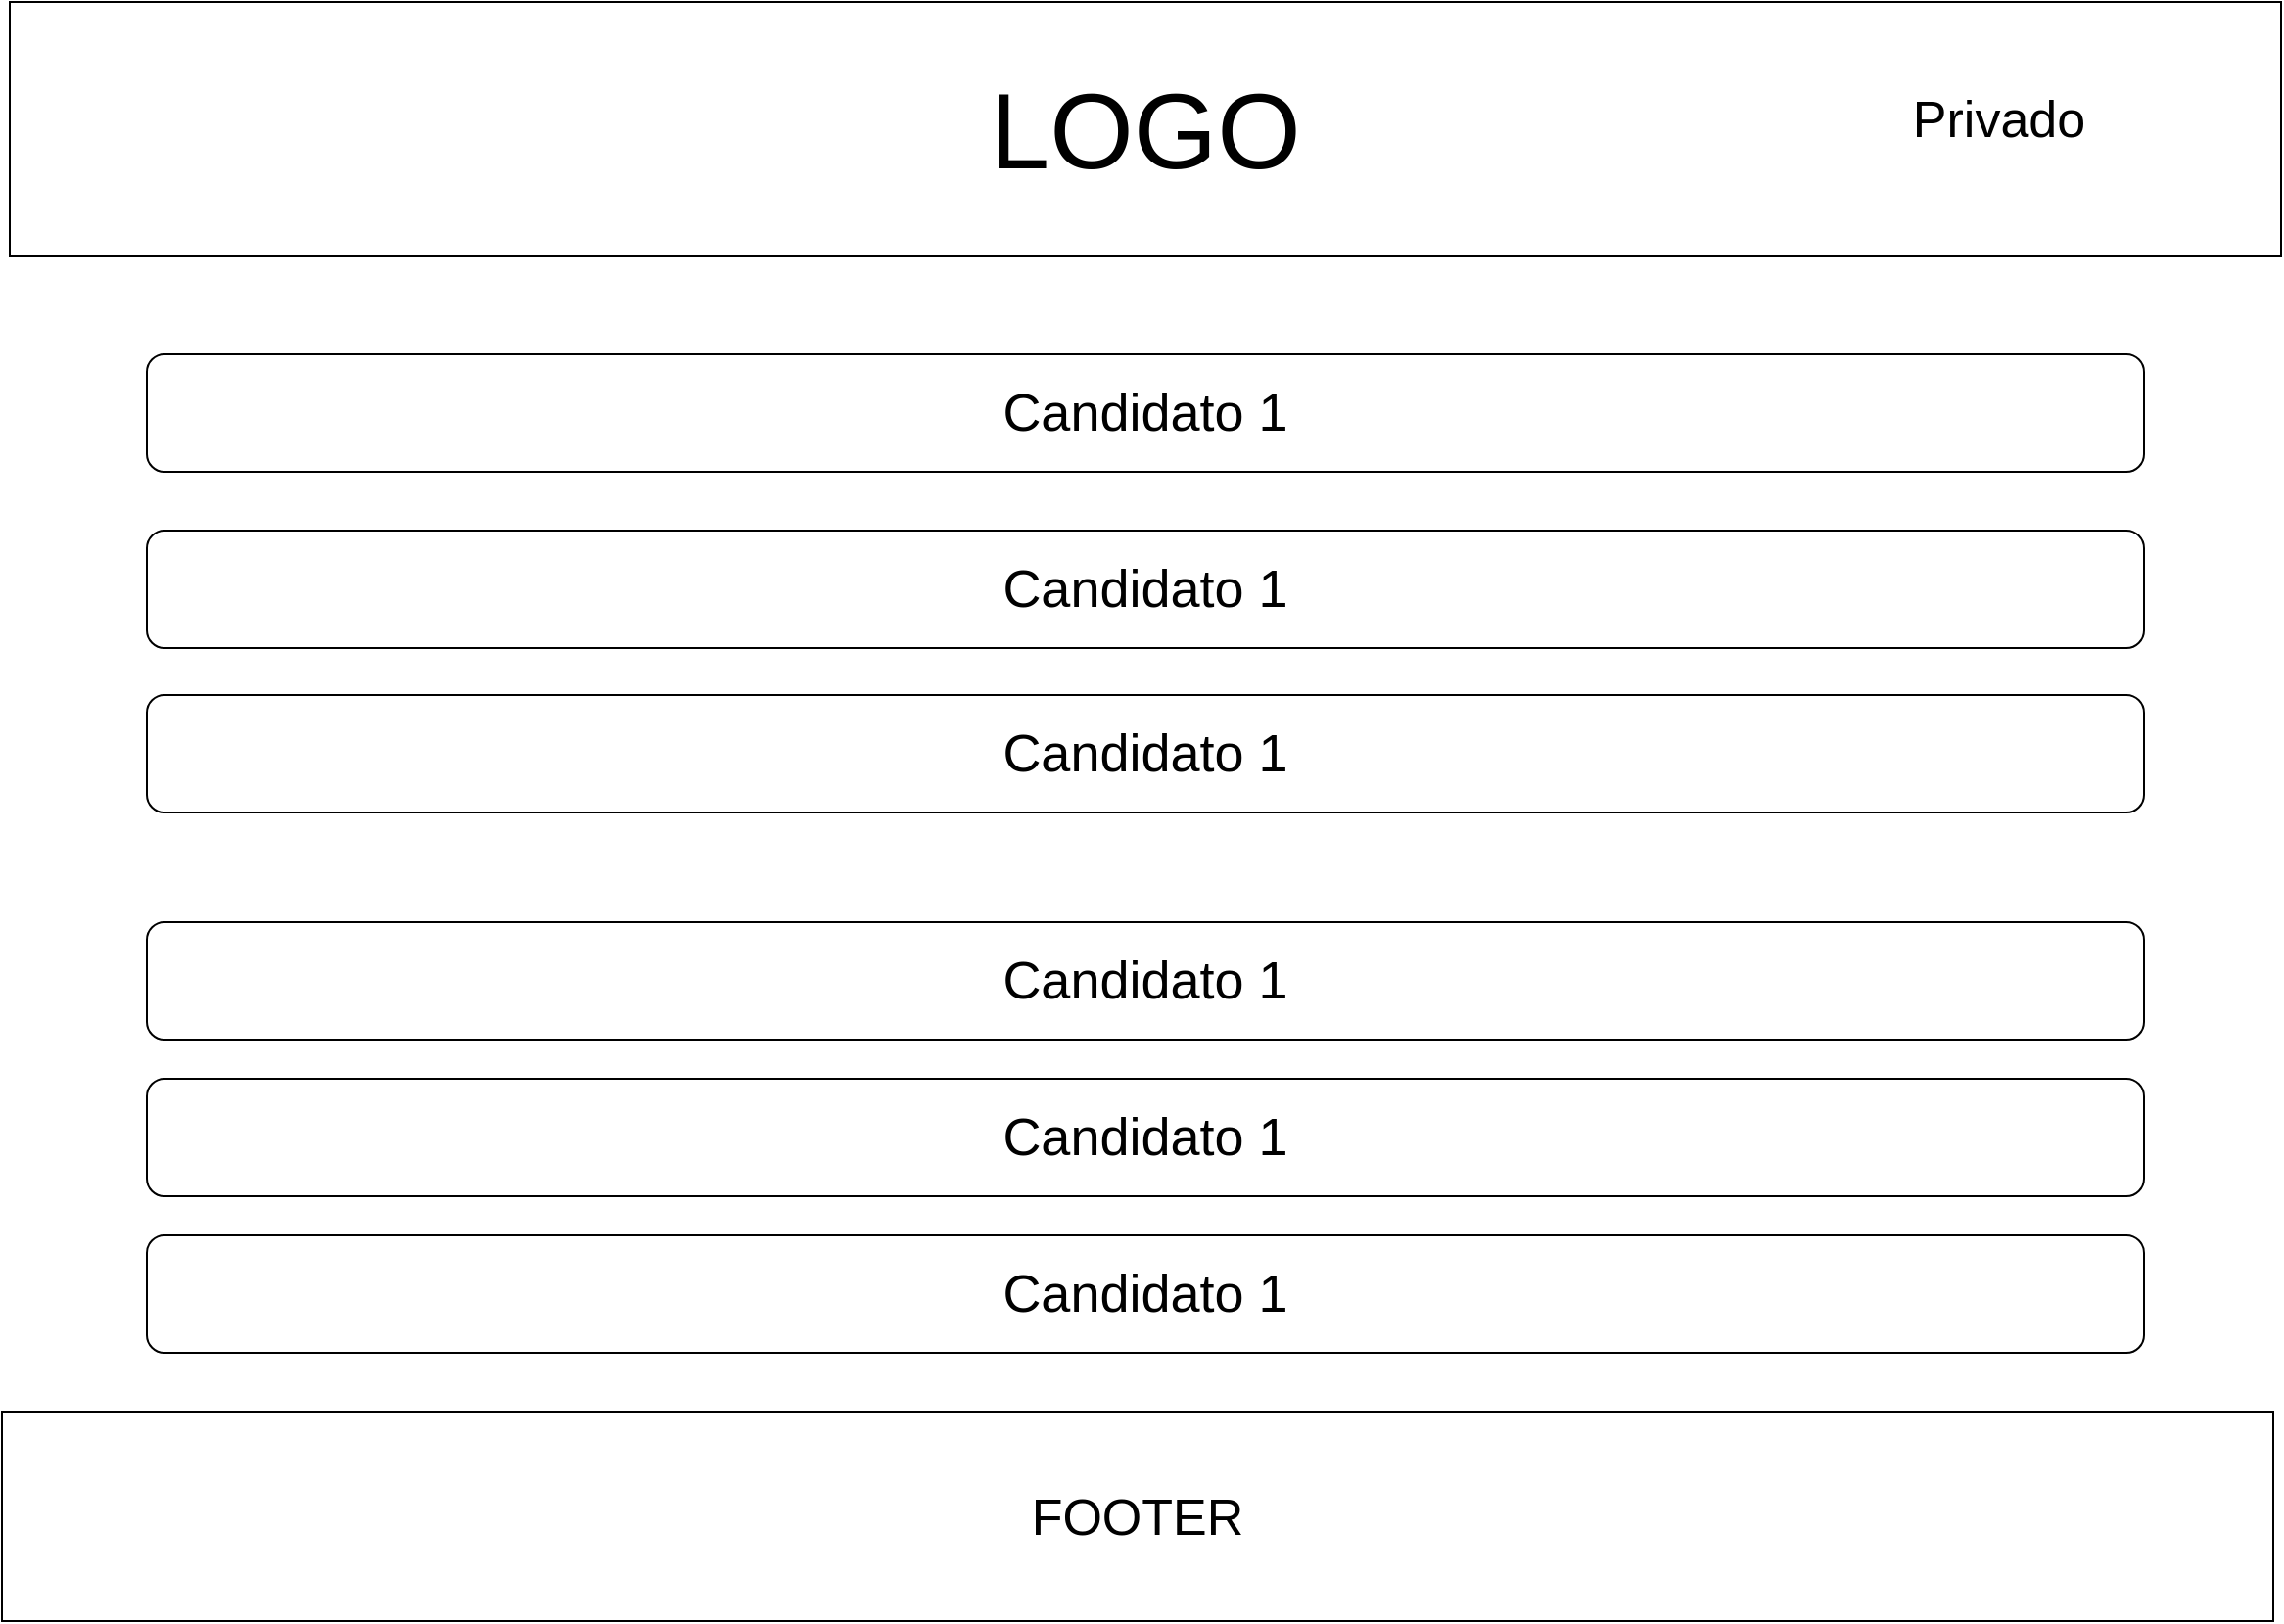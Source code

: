 <mxfile version="13.1.2" type="google"><diagram name="Page-1" id="2cc2dc42-3aac-f2a9-1cec-7a8b7cbee084"><mxGraphModel dx="2076" dy="1160" grid="1" gridSize="10" guides="1" tooltips="1" connect="1" arrows="1" fold="1" page="1" pageScale="1" pageWidth="1169" pageHeight="827" background="#ffffff" math="0" shadow="0"><root><mxCell id="0"/><mxCell id="1" parent="0"/><mxCell id="wMyEcsqAjqPinaKcATf5-1" value="&lt;font style=&quot;font-size: 55px&quot;&gt;LOGO&lt;/font&gt;" style="rounded=0;whiteSpace=wrap;html=1;" parent="1" vertex="1"><mxGeometry x="4" width="1160" height="130" as="geometry"/></mxCell><mxCell id="wMyEcsqAjqPinaKcATf5-2" value="&lt;font style=&quot;font-size: 26px&quot;&gt;Privado&lt;/font&gt;" style="text;html=1;strokeColor=none;fillColor=none;align=center;verticalAlign=middle;whiteSpace=wrap;rounded=0;" parent="1" vertex="1"><mxGeometry x="1000" y="50" width="40" height="20" as="geometry"/></mxCell><mxCell id="wMyEcsqAjqPinaKcATf5-69" value="&lt;font style=&quot;font-size: 26px&quot;&gt;FOOTER&lt;/font&gt;" style="rounded=0;whiteSpace=wrap;html=1;" parent="1" vertex="1"><mxGeometry y="720" width="1160" height="107" as="geometry"/></mxCell><mxCell id="mWPQQ2y_-jlhzKl6vDLS-1" value="&lt;font style=&quot;font-size: 27px&quot;&gt;Candidato 1&lt;/font&gt;" style="rounded=1;whiteSpace=wrap;html=1;" vertex="1" parent="1"><mxGeometry x="74" y="180" width="1020" height="60" as="geometry"/></mxCell><mxCell id="mWPQQ2y_-jlhzKl6vDLS-2" value="&lt;font style=&quot;font-size: 27px&quot;&gt;Candidato 1&lt;/font&gt;" style="rounded=1;whiteSpace=wrap;html=1;" vertex="1" parent="1"><mxGeometry x="74" y="270" width="1020" height="60" as="geometry"/></mxCell><mxCell id="mWPQQ2y_-jlhzKl6vDLS-3" value="&lt;font style=&quot;font-size: 27px&quot;&gt;Candidato 1&lt;/font&gt;" style="rounded=1;whiteSpace=wrap;html=1;" vertex="1" parent="1"><mxGeometry x="74" y="354" width="1020" height="60" as="geometry"/></mxCell><mxCell id="mWPQQ2y_-jlhzKl6vDLS-4" value="&lt;font style=&quot;font-size: 27px&quot;&gt;Candidato 1&lt;/font&gt;" style="rounded=1;whiteSpace=wrap;html=1;" vertex="1" parent="1"><mxGeometry x="74" y="470" width="1020" height="60" as="geometry"/></mxCell><mxCell id="mWPQQ2y_-jlhzKl6vDLS-5" value="&lt;font style=&quot;font-size: 27px&quot;&gt;Candidato 1&lt;/font&gt;" style="rounded=1;whiteSpace=wrap;html=1;" vertex="1" parent="1"><mxGeometry x="74" y="550" width="1020" height="60" as="geometry"/></mxCell><mxCell id="mWPQQ2y_-jlhzKl6vDLS-6" value="&lt;font style=&quot;font-size: 27px&quot;&gt;Candidato 1&lt;/font&gt;" style="rounded=1;whiteSpace=wrap;html=1;" vertex="1" parent="1"><mxGeometry x="74" y="630" width="1020" height="60" as="geometry"/></mxCell></root></mxGraphModel></diagram></mxfile>
